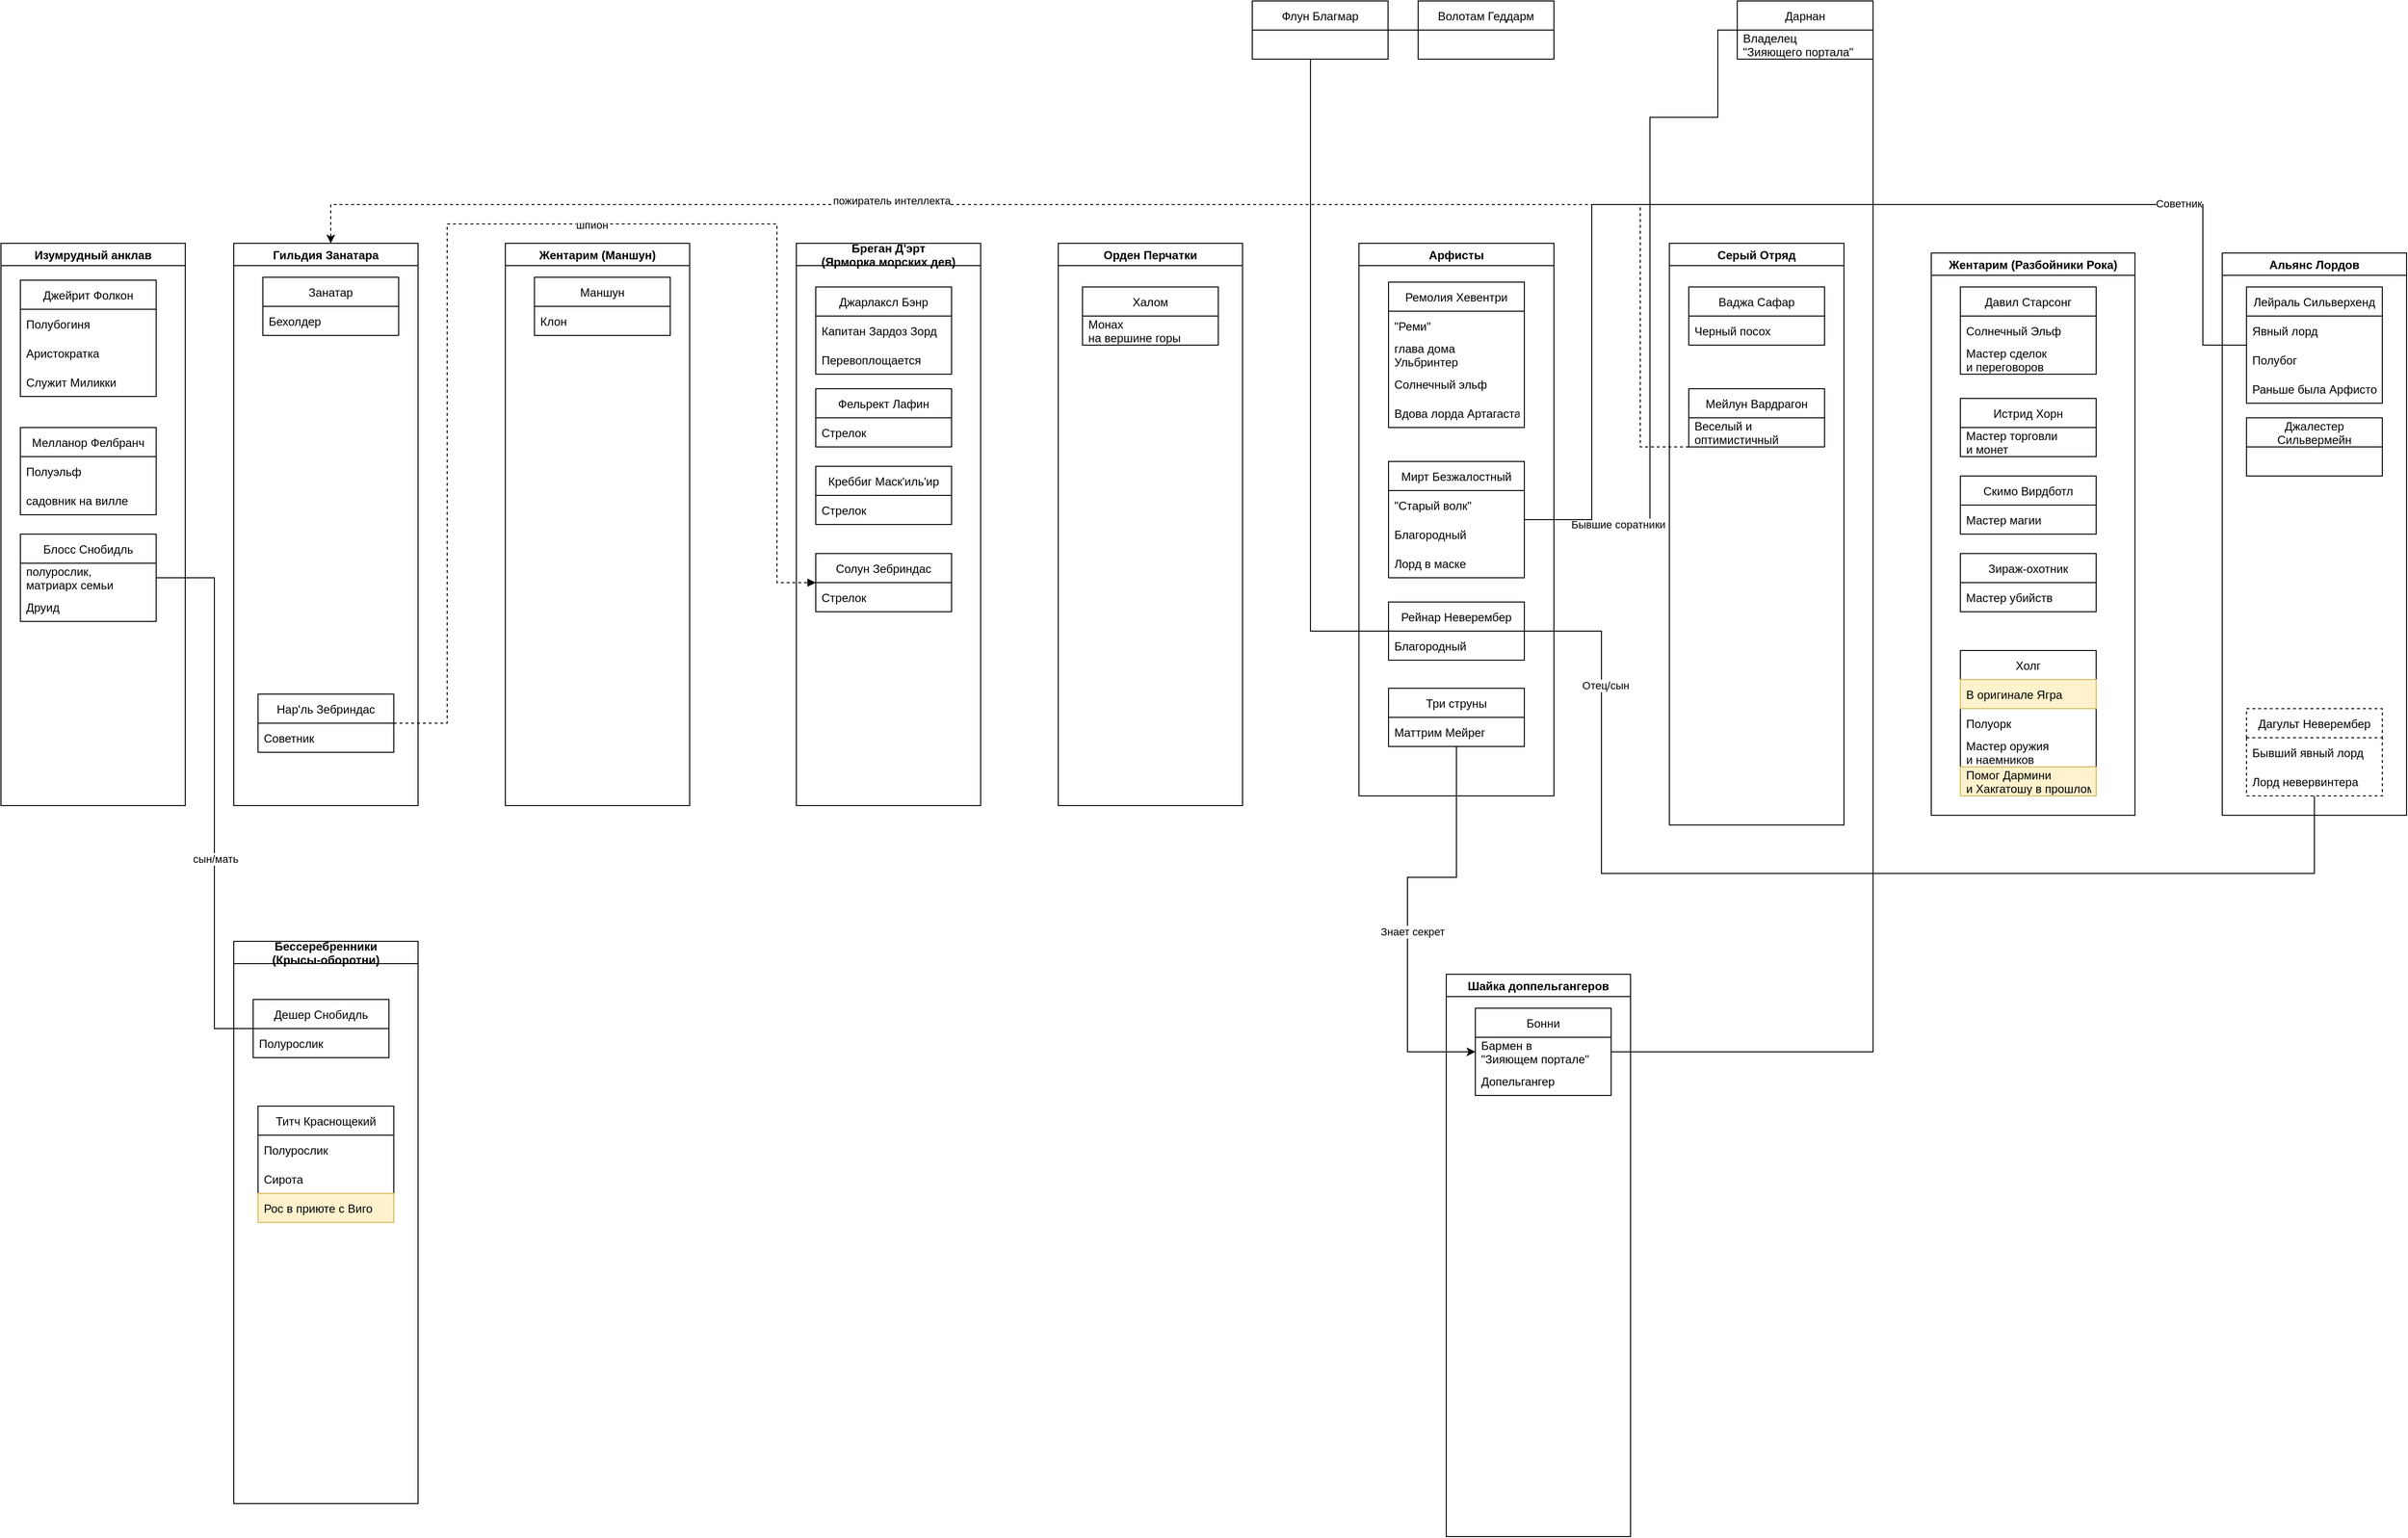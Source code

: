 <mxfile version="20.0.1" type="github">
  <diagram id="gbaLWGpXBdMdFqUW5PpV" name="Page-1">
    <mxGraphModel dx="4305" dy="1049" grid="1" gridSize="10" guides="1" tooltips="1" connect="1" arrows="1" fold="1" page="1" pageScale="1" pageWidth="827" pageHeight="1169" math="0" shadow="0">
      <root>
        <mxCell id="0" />
        <mxCell id="1" parent="0" />
        <mxCell id="l7LqwyLG8jI9HYObJXHe-6" value="" style="edgeStyle=orthogonalEdgeStyle;rounded=0;orthogonalLoop=1;jettySize=auto;html=1;noEdgeStyle=1;endArrow=none;endFill=0;" parent="1" source="l7LqwyLG8jI9HYObJXHe-1" target="l7LqwyLG8jI9HYObJXHe-5" edge="1">
          <mxGeometry relative="1" as="geometry" />
        </mxCell>
        <mxCell id="l7LqwyLG8jI9HYObJXHe-1" value="Волотам Геддарм" style="swimlane;fontStyle=0;childLayout=stackLayout;horizontal=1;startSize=30;horizontalStack=0;resizeParent=1;resizeParentMax=0;resizeLast=0;collapsible=1;marginBottom=0;" parent="1" vertex="1">
          <mxGeometry x="-279" y="460" width="140" height="60" as="geometry" />
        </mxCell>
        <mxCell id="Pfjm8Cp7HDKzShB5UJjy-82" style="edgeStyle=orthogonalEdgeStyle;rounded=0;orthogonalLoop=1;jettySize=auto;html=1;endArrow=none;endFill=0;" edge="1" parent="1" source="l7LqwyLG8jI9HYObJXHe-5" target="l7LqwyLG8jI9HYObJXHe-8">
          <mxGeometry relative="1" as="geometry">
            <Array as="points">
              <mxPoint x="-390" y="1110" />
            </Array>
          </mxGeometry>
        </mxCell>
        <mxCell id="l7LqwyLG8jI9HYObJXHe-5" value="Флун Благмар" style="swimlane;fontStyle=0;childLayout=stackLayout;horizontal=1;startSize=30;horizontalStack=0;resizeParent=1;resizeParentMax=0;resizeLast=0;collapsible=1;marginBottom=0;" parent="1" vertex="1">
          <mxGeometry x="-450" y="460" width="140" height="60" as="geometry" />
        </mxCell>
        <mxCell id="l7LqwyLG8jI9HYObJXHe-16" value="Арфисты" style="swimlane;" parent="1" vertex="1">
          <mxGeometry x="-340" y="710" width="201" height="570" as="geometry">
            <mxRectangle x="730" y="10" width="90" height="23" as="alternateBounds" />
          </mxGeometry>
        </mxCell>
        <mxCell id="l7LqwyLG8jI9HYObJXHe-19" value="Мирт Безжалостный" style="swimlane;fontStyle=0;childLayout=stackLayout;horizontal=1;startSize=30;horizontalStack=0;resizeParent=1;resizeParentMax=0;resizeLast=0;collapsible=1;marginBottom=0;" parent="l7LqwyLG8jI9HYObJXHe-16" vertex="1">
          <mxGeometry x="30.5" y="225" width="140" height="120" as="geometry">
            <mxRectangle x="290" y="200" width="150" height="30" as="alternateBounds" />
          </mxGeometry>
        </mxCell>
        <mxCell id="l7LqwyLG8jI9HYObJXHe-20" value="&quot;Старый волк&quot;" style="text;strokeColor=none;fillColor=none;align=left;verticalAlign=middle;spacingLeft=4;spacingRight=4;overflow=hidden;points=[[0,0.5],[1,0.5]];portConstraint=eastwest;rotatable=0;" parent="l7LqwyLG8jI9HYObJXHe-19" vertex="1">
          <mxGeometry y="30" width="140" height="30" as="geometry" />
        </mxCell>
        <mxCell id="l7LqwyLG8jI9HYObJXHe-25" value="Благородный" style="text;strokeColor=none;fillColor=none;align=left;verticalAlign=middle;spacingLeft=4;spacingRight=4;overflow=hidden;points=[[0,0.5],[1,0.5]];portConstraint=eastwest;rotatable=0;" parent="l7LqwyLG8jI9HYObJXHe-19" vertex="1">
          <mxGeometry y="60" width="140" height="30" as="geometry" />
        </mxCell>
        <mxCell id="l7LqwyLG8jI9HYObJXHe-31" value="Лорд в маске" style="text;strokeColor=none;fillColor=none;align=left;verticalAlign=middle;spacingLeft=4;spacingRight=4;overflow=hidden;points=[[0,0.5],[1,0.5]];portConstraint=eastwest;rotatable=0;" parent="l7LqwyLG8jI9HYObJXHe-19" vertex="1">
          <mxGeometry y="90" width="140" height="30" as="geometry" />
        </mxCell>
        <mxCell id="l7LqwyLG8jI9HYObJXHe-39" value="Ремолия Хевентри" style="swimlane;fontStyle=0;childLayout=stackLayout;horizontal=1;startSize=30;horizontalStack=0;resizeParent=1;resizeParentMax=0;resizeLast=0;collapsible=1;marginBottom=0;" parent="l7LqwyLG8jI9HYObJXHe-16" vertex="1">
          <mxGeometry x="30.5" y="40" width="140" height="150" as="geometry">
            <mxRectangle x="290" y="200" width="150" height="30" as="alternateBounds" />
          </mxGeometry>
        </mxCell>
        <mxCell id="l7LqwyLG8jI9HYObJXHe-41" value="&quot;Реми&quot;" style="text;strokeColor=none;fillColor=none;align=left;verticalAlign=middle;spacingLeft=4;spacingRight=4;overflow=hidden;points=[[0,0.5],[1,0.5]];portConstraint=eastwest;rotatable=0;" parent="l7LqwyLG8jI9HYObJXHe-39" vertex="1">
          <mxGeometry y="30" width="140" height="30" as="geometry" />
        </mxCell>
        <mxCell id="l7LqwyLG8jI9HYObJXHe-42" value="глава дома &#xa;Ульбринтер" style="text;strokeColor=none;fillColor=none;align=left;verticalAlign=middle;spacingLeft=4;spacingRight=4;overflow=hidden;points=[[0,0.5],[1,0.5]];portConstraint=eastwest;rotatable=0;" parent="l7LqwyLG8jI9HYObJXHe-39" vertex="1">
          <mxGeometry y="60" width="140" height="30" as="geometry" />
        </mxCell>
        <mxCell id="l7LqwyLG8jI9HYObJXHe-48" value="Солнечный эльф" style="text;strokeColor=none;fillColor=none;align=left;verticalAlign=middle;spacingLeft=4;spacingRight=4;overflow=hidden;points=[[0,0.5],[1,0.5]];portConstraint=eastwest;rotatable=0;" parent="l7LqwyLG8jI9HYObJXHe-39" vertex="1">
          <mxGeometry y="90" width="140" height="30" as="geometry" />
        </mxCell>
        <mxCell id="Pfjm8Cp7HDKzShB5UJjy-1" value="Вдова лорда Артагаста" style="text;strokeColor=none;fillColor=none;align=left;verticalAlign=middle;spacingLeft=4;spacingRight=4;overflow=hidden;points=[[0,0.5],[1,0.5]];portConstraint=eastwest;rotatable=0;" vertex="1" parent="l7LqwyLG8jI9HYObJXHe-39">
          <mxGeometry y="120" width="140" height="30" as="geometry" />
        </mxCell>
        <mxCell id="l7LqwyLG8jI9HYObJXHe-8" value="Рейнар Неверембер" style="swimlane;fontStyle=0;childLayout=stackLayout;horizontal=1;startSize=30;horizontalStack=0;resizeParent=1;resizeParentMax=0;resizeLast=0;collapsible=1;marginBottom=0;" parent="l7LqwyLG8jI9HYObJXHe-16" vertex="1">
          <mxGeometry x="30.5" y="370" width="140" height="60" as="geometry">
            <mxRectangle x="290" y="200" width="150" height="30" as="alternateBounds" />
          </mxGeometry>
        </mxCell>
        <mxCell id="l7LqwyLG8jI9HYObJXHe-13" value="Благородный" style="text;strokeColor=none;fillColor=none;align=left;verticalAlign=middle;spacingLeft=4;spacingRight=4;overflow=hidden;points=[[0,0.5],[1,0.5]];portConstraint=eastwest;rotatable=0;" parent="l7LqwyLG8jI9HYObJXHe-8" vertex="1">
          <mxGeometry y="30" width="140" height="30" as="geometry" />
        </mxCell>
        <mxCell id="Pfjm8Cp7HDKzShB5UJjy-13" value="Три струны" style="swimlane;fontStyle=0;childLayout=stackLayout;horizontal=1;startSize=30;horizontalStack=0;resizeParent=1;resizeParentMax=0;resizeLast=0;collapsible=1;marginBottom=0;" vertex="1" parent="l7LqwyLG8jI9HYObJXHe-16">
          <mxGeometry x="30.5" y="459" width="140" height="60" as="geometry">
            <mxRectangle x="290" y="200" width="150" height="30" as="alternateBounds" />
          </mxGeometry>
        </mxCell>
        <mxCell id="Pfjm8Cp7HDKzShB5UJjy-14" value="Маттрим Мейрег" style="text;strokeColor=none;fillColor=none;align=left;verticalAlign=middle;spacingLeft=4;spacingRight=4;overflow=hidden;points=[[0,0.5],[1,0.5]];portConstraint=eastwest;rotatable=0;" vertex="1" parent="Pfjm8Cp7HDKzShB5UJjy-13">
          <mxGeometry y="30" width="140" height="30" as="geometry" />
        </mxCell>
        <mxCell id="Pfjm8Cp7HDKzShB5UJjy-77" style="edgeStyle=orthogonalEdgeStyle;rounded=0;orthogonalLoop=1;jettySize=auto;html=1;endArrow=none;endFill=0;" edge="1" parent="1" source="l7LqwyLG8jI9HYObJXHe-35" target="Pfjm8Cp7HDKzShB5UJjy-10">
          <mxGeometry relative="1" as="geometry">
            <Array as="points">
              <mxPoint x="190" y="1544" />
            </Array>
          </mxGeometry>
        </mxCell>
        <mxCell id="Pfjm8Cp7HDKzShB5UJjy-78" style="edgeStyle=orthogonalEdgeStyle;rounded=0;orthogonalLoop=1;jettySize=auto;html=1;endArrow=none;endFill=0;" edge="1" parent="1" source="l7LqwyLG8jI9HYObJXHe-35" target="l7LqwyLG8jI9HYObJXHe-19">
          <mxGeometry relative="1" as="geometry">
            <Array as="points">
              <mxPoint x="30" y="490" />
              <mxPoint x="30" y="580" />
              <mxPoint x="-40" y="580" />
              <mxPoint x="-40" y="995" />
            </Array>
          </mxGeometry>
        </mxCell>
        <mxCell id="Pfjm8Cp7HDKzShB5UJjy-79" value="Бывшие соратники" style="edgeLabel;html=1;align=center;verticalAlign=middle;resizable=0;points=[];" vertex="1" connectable="0" parent="Pfjm8Cp7HDKzShB5UJjy-78">
          <mxGeometry x="0.734" y="5" relative="1" as="geometry">
            <mxPoint as="offset" />
          </mxGeometry>
        </mxCell>
        <mxCell id="l7LqwyLG8jI9HYObJXHe-35" value="Дарнан" style="swimlane;fontStyle=0;childLayout=stackLayout;horizontal=1;startSize=30;horizontalStack=0;resizeParent=1;resizeParentMax=0;resizeLast=0;collapsible=1;marginBottom=0;" parent="1" vertex="1">
          <mxGeometry x="50" y="460" width="140" height="60" as="geometry" />
        </mxCell>
        <mxCell id="l7LqwyLG8jI9HYObJXHe-36" value="Владелец &#xa;&quot;Зияющего портала&quot;" style="text;strokeColor=none;fillColor=none;align=left;verticalAlign=middle;spacingLeft=4;spacingRight=4;overflow=hidden;points=[[0,0.5],[1,0.5]];portConstraint=eastwest;rotatable=0;" parent="l7LqwyLG8jI9HYObJXHe-35" vertex="1">
          <mxGeometry y="30" width="140" height="30" as="geometry" />
        </mxCell>
        <mxCell id="Pfjm8Cp7HDKzShB5UJjy-17" value="Шайка доппельгангеров" style="swimlane;" vertex="1" parent="1">
          <mxGeometry x="-250" y="1464" width="190" height="580" as="geometry">
            <mxRectangle x="730" y="10" width="90" height="23" as="alternateBounds" />
          </mxGeometry>
        </mxCell>
        <mxCell id="Pfjm8Cp7HDKzShB5UJjy-6" value="Бонни" style="swimlane;fontStyle=0;childLayout=stackLayout;horizontal=1;startSize=30;horizontalStack=0;resizeParent=1;resizeParentMax=0;resizeLast=0;collapsible=1;marginBottom=0;" vertex="1" parent="Pfjm8Cp7HDKzShB5UJjy-17">
          <mxGeometry x="30" y="35" width="140" height="90" as="geometry" />
        </mxCell>
        <mxCell id="Pfjm8Cp7HDKzShB5UJjy-10" value="Бармен в &#xa;&quot;Зияющем портале&quot;" style="text;strokeColor=none;fillColor=none;align=left;verticalAlign=middle;spacingLeft=4;spacingRight=4;overflow=hidden;points=[[0,0.5],[1,0.5]];portConstraint=eastwest;rotatable=0;" vertex="1" parent="Pfjm8Cp7HDKzShB5UJjy-6">
          <mxGeometry y="30" width="140" height="30" as="geometry" />
        </mxCell>
        <mxCell id="Pfjm8Cp7HDKzShB5UJjy-7" value="Допельгангер" style="text;strokeColor=none;fillColor=none;align=left;verticalAlign=middle;spacingLeft=4;spacingRight=4;overflow=hidden;points=[[0,0.5],[1,0.5]];portConstraint=eastwest;rotatable=0;" vertex="1" parent="Pfjm8Cp7HDKzShB5UJjy-6">
          <mxGeometry y="60" width="140" height="30" as="geometry" />
        </mxCell>
        <mxCell id="Pfjm8Cp7HDKzShB5UJjy-33" value="Гильдия Занатара" style="swimlane;" vertex="1" parent="1">
          <mxGeometry x="-1500" y="710" width="190" height="580" as="geometry">
            <mxRectangle x="730" y="10" width="90" height="23" as="alternateBounds" />
          </mxGeometry>
        </mxCell>
        <mxCell id="Pfjm8Cp7HDKzShB5UJjy-34" value="Занатар" style="swimlane;fontStyle=0;childLayout=stackLayout;horizontal=1;startSize=30;horizontalStack=0;resizeParent=1;resizeParentMax=0;resizeLast=0;collapsible=1;marginBottom=0;" vertex="1" parent="Pfjm8Cp7HDKzShB5UJjy-33">
          <mxGeometry x="30" y="35" width="140" height="60" as="geometry" />
        </mxCell>
        <mxCell id="Pfjm8Cp7HDKzShB5UJjy-35" value="Бехолдер" style="text;strokeColor=none;fillColor=none;align=left;verticalAlign=middle;spacingLeft=4;spacingRight=4;overflow=hidden;points=[[0,0.5],[1,0.5]];portConstraint=eastwest;rotatable=0;" vertex="1" parent="Pfjm8Cp7HDKzShB5UJjy-34">
          <mxGeometry y="30" width="140" height="30" as="geometry" />
        </mxCell>
        <mxCell id="Pfjm8Cp7HDKzShB5UJjy-100" value="Нар&#39;ль Зебриндас" style="swimlane;fontStyle=0;childLayout=stackLayout;horizontal=1;startSize=30;horizontalStack=0;resizeParent=1;resizeParentMax=0;resizeLast=0;collapsible=1;marginBottom=0;" vertex="1" parent="Pfjm8Cp7HDKzShB5UJjy-33">
          <mxGeometry x="25" y="465" width="140" height="60" as="geometry" />
        </mxCell>
        <mxCell id="Pfjm8Cp7HDKzShB5UJjy-101" value="Советник" style="text;strokeColor=none;fillColor=none;align=left;verticalAlign=middle;spacingLeft=4;spacingRight=4;overflow=hidden;points=[[0,0.5],[1,0.5]];portConstraint=eastwest;rotatable=0;" vertex="1" parent="Pfjm8Cp7HDKzShB5UJjy-100">
          <mxGeometry y="30" width="140" height="30" as="geometry" />
        </mxCell>
        <mxCell id="Pfjm8Cp7HDKzShB5UJjy-37" value="Жентарим (Маншун)" style="swimlane;" vertex="1" parent="1">
          <mxGeometry x="-1220" y="710" width="190" height="580" as="geometry">
            <mxRectangle x="730" y="10" width="90" height="23" as="alternateBounds" />
          </mxGeometry>
        </mxCell>
        <mxCell id="Pfjm8Cp7HDKzShB5UJjy-38" value="Маншун" style="swimlane;fontStyle=0;childLayout=stackLayout;horizontal=1;startSize=30;horizontalStack=0;resizeParent=1;resizeParentMax=0;resizeLast=0;collapsible=1;marginBottom=0;" vertex="1" parent="Pfjm8Cp7HDKzShB5UJjy-37">
          <mxGeometry x="30" y="35" width="140" height="60" as="geometry" />
        </mxCell>
        <mxCell id="Pfjm8Cp7HDKzShB5UJjy-39" value="Клон" style="text;strokeColor=none;fillColor=none;align=left;verticalAlign=middle;spacingLeft=4;spacingRight=4;overflow=hidden;points=[[0,0.5],[1,0.5]];portConstraint=eastwest;rotatable=0;" vertex="1" parent="Pfjm8Cp7HDKzShB5UJjy-38">
          <mxGeometry y="30" width="140" height="30" as="geometry" />
        </mxCell>
        <mxCell id="Pfjm8Cp7HDKzShB5UJjy-40" value="Жентарим (Разбойники Рока)" style="swimlane;" vertex="1" parent="1">
          <mxGeometry x="250" y="720" width="210" height="580" as="geometry">
            <mxRectangle x="730" y="10" width="90" height="23" as="alternateBounds" />
          </mxGeometry>
        </mxCell>
        <mxCell id="Pfjm8Cp7HDKzShB5UJjy-41" value="Давил Старсонг" style="swimlane;fontStyle=0;childLayout=stackLayout;horizontal=1;startSize=30;horizontalStack=0;resizeParent=1;resizeParentMax=0;resizeLast=0;collapsible=1;marginBottom=0;" vertex="1" parent="Pfjm8Cp7HDKzShB5UJjy-40">
          <mxGeometry x="30" y="35" width="140" height="90" as="geometry" />
        </mxCell>
        <mxCell id="Pfjm8Cp7HDKzShB5UJjy-42" value="Солнечный Эльф" style="text;strokeColor=none;fillColor=none;align=left;verticalAlign=middle;spacingLeft=4;spacingRight=4;overflow=hidden;points=[[0,0.5],[1,0.5]];portConstraint=eastwest;rotatable=0;" vertex="1" parent="Pfjm8Cp7HDKzShB5UJjy-41">
          <mxGeometry y="30" width="140" height="30" as="geometry" />
        </mxCell>
        <mxCell id="Pfjm8Cp7HDKzShB5UJjy-59" value="Мастер сделок &#xa;и переговоров" style="text;strokeColor=none;fillColor=none;align=left;verticalAlign=middle;spacingLeft=4;spacingRight=4;overflow=hidden;points=[[0,0.5],[1,0.5]];portConstraint=eastwest;rotatable=0;" vertex="1" parent="Pfjm8Cp7HDKzShB5UJjy-41">
          <mxGeometry y="60" width="140" height="30" as="geometry" />
        </mxCell>
        <mxCell id="Pfjm8Cp7HDKzShB5UJjy-43" value="Холг" style="swimlane;fontStyle=0;childLayout=stackLayout;horizontal=1;startSize=30;horizontalStack=0;resizeParent=1;resizeParentMax=0;resizeLast=0;collapsible=1;marginBottom=0;strokeColor=#000000;" vertex="1" parent="Pfjm8Cp7HDKzShB5UJjy-40">
          <mxGeometry x="30" y="410" width="140" height="150" as="geometry" />
        </mxCell>
        <mxCell id="Pfjm8Cp7HDKzShB5UJjy-44" value="В оригинале Ягра" style="text;strokeColor=#d6b656;fillColor=#fff2cc;align=left;verticalAlign=middle;spacingLeft=4;spacingRight=4;overflow=hidden;points=[[0,0.5],[1,0.5]];portConstraint=eastwest;rotatable=0;" vertex="1" parent="Pfjm8Cp7HDKzShB5UJjy-43">
          <mxGeometry y="30" width="140" height="30" as="geometry" />
        </mxCell>
        <mxCell id="Pfjm8Cp7HDKzShB5UJjy-45" value="Полуорк" style="text;strokeColor=none;fillColor=none;align=left;verticalAlign=middle;spacingLeft=4;spacingRight=4;overflow=hidden;points=[[0,0.5],[1,0.5]];portConstraint=eastwest;rotatable=0;" vertex="1" parent="Pfjm8Cp7HDKzShB5UJjy-43">
          <mxGeometry y="60" width="140" height="30" as="geometry" />
        </mxCell>
        <mxCell id="Pfjm8Cp7HDKzShB5UJjy-134" value="Мастер оружия &#xa;и наемников" style="text;strokeColor=none;fillColor=none;align=left;verticalAlign=middle;spacingLeft=4;spacingRight=4;overflow=hidden;points=[[0,0.5],[1,0.5]];portConstraint=eastwest;rotatable=0;" vertex="1" parent="Pfjm8Cp7HDKzShB5UJjy-43">
          <mxGeometry y="90" width="140" height="30" as="geometry" />
        </mxCell>
        <mxCell id="Pfjm8Cp7HDKzShB5UJjy-67" value="Помог Дармини &#xa;и Хакгатошу в прошлом" style="text;strokeColor=#d6b656;fillColor=#fff2cc;align=left;verticalAlign=middle;spacingLeft=4;spacingRight=4;overflow=hidden;points=[[0,0.5],[1,0.5]];portConstraint=eastwest;rotatable=0;" vertex="1" parent="Pfjm8Cp7HDKzShB5UJjy-43">
          <mxGeometry y="120" width="140" height="30" as="geometry" />
        </mxCell>
        <mxCell id="Pfjm8Cp7HDKzShB5UJjy-60" value="Истрид Хорн" style="swimlane;fontStyle=0;childLayout=stackLayout;horizontal=1;startSize=30;horizontalStack=0;resizeParent=1;resizeParentMax=0;resizeLast=0;collapsible=1;marginBottom=0;" vertex="1" parent="Pfjm8Cp7HDKzShB5UJjy-40">
          <mxGeometry x="30" y="150" width="140" height="60" as="geometry" />
        </mxCell>
        <mxCell id="Pfjm8Cp7HDKzShB5UJjy-62" value="Мастер торговли &#xa;и монет" style="text;strokeColor=none;fillColor=none;align=left;verticalAlign=middle;spacingLeft=4;spacingRight=4;overflow=hidden;points=[[0,0.5],[1,0.5]];portConstraint=eastwest;rotatable=0;" vertex="1" parent="Pfjm8Cp7HDKzShB5UJjy-60">
          <mxGeometry y="30" width="140" height="30" as="geometry" />
        </mxCell>
        <mxCell id="Pfjm8Cp7HDKzShB5UJjy-63" value="Скимо Вирдботл" style="swimlane;fontStyle=0;childLayout=stackLayout;horizontal=1;startSize=30;horizontalStack=0;resizeParent=1;resizeParentMax=0;resizeLast=0;collapsible=1;marginBottom=0;" vertex="1" parent="Pfjm8Cp7HDKzShB5UJjy-40">
          <mxGeometry x="30" y="230" width="140" height="60" as="geometry" />
        </mxCell>
        <mxCell id="Pfjm8Cp7HDKzShB5UJjy-64" value="Мастер магии" style="text;strokeColor=none;fillColor=none;align=left;verticalAlign=middle;spacingLeft=4;spacingRight=4;overflow=hidden;points=[[0,0.5],[1,0.5]];portConstraint=eastwest;rotatable=0;" vertex="1" parent="Pfjm8Cp7HDKzShB5UJjy-63">
          <mxGeometry y="30" width="140" height="30" as="geometry" />
        </mxCell>
        <mxCell id="Pfjm8Cp7HDKzShB5UJjy-65" value="Зираж-охотник" style="swimlane;fontStyle=0;childLayout=stackLayout;horizontal=1;startSize=30;horizontalStack=0;resizeParent=1;resizeParentMax=0;resizeLast=0;collapsible=1;marginBottom=0;" vertex="1" parent="Pfjm8Cp7HDKzShB5UJjy-40">
          <mxGeometry x="30" y="310" width="140" height="60" as="geometry" />
        </mxCell>
        <mxCell id="Pfjm8Cp7HDKzShB5UJjy-66" value="Мастер убийств" style="text;strokeColor=none;fillColor=none;align=left;verticalAlign=middle;spacingLeft=4;spacingRight=4;overflow=hidden;points=[[0,0.5],[1,0.5]];portConstraint=eastwest;rotatable=0;" vertex="1" parent="Pfjm8Cp7HDKzShB5UJjy-65">
          <mxGeometry y="30" width="140" height="30" as="geometry" />
        </mxCell>
        <mxCell id="Pfjm8Cp7HDKzShB5UJjy-46" value="Серый Отряд" style="swimlane;" vertex="1" parent="1">
          <mxGeometry x="-20" y="710" width="180" height="600" as="geometry">
            <mxRectangle x="730" y="10" width="90" height="23" as="alternateBounds" />
          </mxGeometry>
        </mxCell>
        <mxCell id="Pfjm8Cp7HDKzShB5UJjy-47" value="Мейлун Вардрагон" style="swimlane;fontStyle=0;childLayout=stackLayout;horizontal=1;startSize=30;horizontalStack=0;resizeParent=1;resizeParentMax=0;resizeLast=0;collapsible=1;marginBottom=0;" vertex="1" parent="Pfjm8Cp7HDKzShB5UJjy-46">
          <mxGeometry x="20" y="150" width="140" height="60" as="geometry" />
        </mxCell>
        <mxCell id="Pfjm8Cp7HDKzShB5UJjy-48" value="Веселый и &#xa;оптимистичный" style="text;strokeColor=none;fillColor=none;align=left;verticalAlign=middle;spacingLeft=4;spacingRight=4;overflow=hidden;points=[[0,0.5],[1,0.5]];portConstraint=eastwest;rotatable=0;" vertex="1" parent="Pfjm8Cp7HDKzShB5UJjy-47">
          <mxGeometry y="30" width="140" height="30" as="geometry" />
        </mxCell>
        <mxCell id="Pfjm8Cp7HDKzShB5UJjy-135" value="Ваджа Сафар" style="swimlane;fontStyle=0;childLayout=stackLayout;horizontal=1;startSize=30;horizontalStack=0;resizeParent=1;resizeParentMax=0;resizeLast=0;collapsible=1;marginBottom=0;" vertex="1" parent="Pfjm8Cp7HDKzShB5UJjy-46">
          <mxGeometry x="20" y="45" width="140" height="60" as="geometry" />
        </mxCell>
        <mxCell id="Pfjm8Cp7HDKzShB5UJjy-136" value="Черный посох" style="text;strokeColor=none;fillColor=none;align=left;verticalAlign=middle;spacingLeft=4;spacingRight=4;overflow=hidden;points=[[0,0.5],[1,0.5]];portConstraint=eastwest;rotatable=0;" vertex="1" parent="Pfjm8Cp7HDKzShB5UJjy-135">
          <mxGeometry y="30" width="140" height="30" as="geometry" />
        </mxCell>
        <mxCell id="Pfjm8Cp7HDKzShB5UJjy-51" value="Альянс Лордов" style="swimlane;" vertex="1" parent="1">
          <mxGeometry x="550" y="720" width="190" height="580" as="geometry">
            <mxRectangle x="730" y="10" width="90" height="23" as="alternateBounds" />
          </mxGeometry>
        </mxCell>
        <mxCell id="Pfjm8Cp7HDKzShB5UJjy-52" value="Джалестер &#xa;Сильвермейн" style="swimlane;fontStyle=0;childLayout=stackLayout;horizontal=1;startSize=30;horizontalStack=0;resizeParent=1;resizeParentMax=0;resizeLast=0;collapsible=1;marginBottom=0;" vertex="1" parent="Pfjm8Cp7HDKzShB5UJjy-51">
          <mxGeometry x="25" y="170" width="140" height="60" as="geometry" />
        </mxCell>
        <mxCell id="l7LqwyLG8jI9HYObJXHe-24" value="Лейраль Сильверхенд" style="swimlane;fontStyle=0;childLayout=stackLayout;horizontal=1;startSize=30;horizontalStack=0;resizeParent=1;resizeParentMax=0;resizeLast=0;collapsible=1;marginBottom=0;" parent="Pfjm8Cp7HDKzShB5UJjy-51" vertex="1">
          <mxGeometry x="25" y="35" width="140" height="120" as="geometry" />
        </mxCell>
        <mxCell id="l7LqwyLG8jI9HYObJXHe-34" value="Явный лорд" style="text;strokeColor=none;fillColor=none;align=left;verticalAlign=middle;spacingLeft=4;spacingRight=4;overflow=hidden;points=[[0,0.5],[1,0.5]];portConstraint=eastwest;rotatable=0;" parent="l7LqwyLG8jI9HYObJXHe-24" vertex="1">
          <mxGeometry y="30" width="140" height="30" as="geometry" />
        </mxCell>
        <mxCell id="Pfjm8Cp7HDKzShB5UJjy-32" value="Полубог" style="text;strokeColor=none;fillColor=none;align=left;verticalAlign=middle;spacingLeft=4;spacingRight=4;overflow=hidden;points=[[0,0.5],[1,0.5]];portConstraint=eastwest;rotatable=0;" vertex="1" parent="l7LqwyLG8jI9HYObJXHe-24">
          <mxGeometry y="60" width="140" height="30" as="geometry" />
        </mxCell>
        <mxCell id="l7LqwyLG8jI9HYObJXHe-49" value="Раньше была Арфистом" style="text;strokeColor=none;fillColor=none;align=left;verticalAlign=middle;spacingLeft=4;spacingRight=4;overflow=hidden;points=[[0,0.5],[1,0.5]];portConstraint=eastwest;rotatable=0;" parent="l7LqwyLG8jI9HYObJXHe-24" vertex="1">
          <mxGeometry y="90" width="140" height="30" as="geometry" />
        </mxCell>
        <mxCell id="Pfjm8Cp7HDKzShB5UJjy-2" value="Дагульт Неверембер" style="swimlane;fontStyle=0;childLayout=stackLayout;horizontal=1;startSize=30;horizontalStack=0;resizeParent=1;resizeParentMax=0;resizeLast=0;collapsible=1;marginBottom=0;dashed=1;" vertex="1" parent="Pfjm8Cp7HDKzShB5UJjy-51">
          <mxGeometry x="25" y="470" width="140" height="90" as="geometry">
            <mxRectangle x="290" y="200" width="150" height="30" as="alternateBounds" />
          </mxGeometry>
        </mxCell>
        <mxCell id="Pfjm8Cp7HDKzShB5UJjy-3" value="Бывший явный лорд" style="text;strokeColor=none;fillColor=none;align=left;verticalAlign=middle;spacingLeft=4;spacingRight=4;overflow=hidden;points=[[0,0.5],[1,0.5]];portConstraint=eastwest;rotatable=0;" vertex="1" parent="Pfjm8Cp7HDKzShB5UJjy-2">
          <mxGeometry y="30" width="140" height="30" as="geometry" />
        </mxCell>
        <mxCell id="Pfjm8Cp7HDKzShB5UJjy-5" value="Лорд невервинтера" style="text;strokeColor=none;fillColor=none;align=left;verticalAlign=middle;spacingLeft=4;spacingRight=4;overflow=hidden;points=[[0,0.5],[1,0.5]];portConstraint=eastwest;rotatable=0;" vertex="1" parent="Pfjm8Cp7HDKzShB5UJjy-2">
          <mxGeometry y="60" width="140" height="30" as="geometry" />
        </mxCell>
        <mxCell id="Pfjm8Cp7HDKzShB5UJjy-55" value="Бреган Д&#39;эрт&#xa;(Ярморка морских дев)" style="swimlane;" vertex="1" parent="1">
          <mxGeometry x="-920" y="710" width="190" height="580" as="geometry">
            <mxRectangle x="730" y="10" width="90" height="23" as="alternateBounds" />
          </mxGeometry>
        </mxCell>
        <mxCell id="Pfjm8Cp7HDKzShB5UJjy-88" value="Джарлаксл Бэнр" style="swimlane;fontStyle=0;childLayout=stackLayout;horizontal=1;startSize=30;horizontalStack=0;resizeParent=1;resizeParentMax=0;resizeLast=0;collapsible=1;marginBottom=0;" vertex="1" parent="Pfjm8Cp7HDKzShB5UJjy-55">
          <mxGeometry x="20" y="45" width="140" height="90" as="geometry" />
        </mxCell>
        <mxCell id="Pfjm8Cp7HDKzShB5UJjy-92" value="Капитан Зардоз Зорд" style="text;strokeColor=none;fillColor=none;align=left;verticalAlign=middle;spacingLeft=4;spacingRight=4;overflow=hidden;points=[[0,0.5],[1,0.5]];portConstraint=eastwest;rotatable=0;" vertex="1" parent="Pfjm8Cp7HDKzShB5UJjy-88">
          <mxGeometry y="30" width="140" height="30" as="geometry" />
        </mxCell>
        <mxCell id="Pfjm8Cp7HDKzShB5UJjy-89" value="Перевоплощается" style="text;strokeColor=none;fillColor=none;align=left;verticalAlign=middle;spacingLeft=4;spacingRight=4;overflow=hidden;points=[[0,0.5],[1,0.5]];portConstraint=eastwest;rotatable=0;" vertex="1" parent="Pfjm8Cp7HDKzShB5UJjy-88">
          <mxGeometry y="60" width="140" height="30" as="geometry" />
        </mxCell>
        <mxCell id="Pfjm8Cp7HDKzShB5UJjy-93" value="Фельрект Лафин" style="swimlane;fontStyle=0;childLayout=stackLayout;horizontal=1;startSize=30;horizontalStack=0;resizeParent=1;resizeParentMax=0;resizeLast=0;collapsible=1;marginBottom=0;" vertex="1" parent="Pfjm8Cp7HDKzShB5UJjy-55">
          <mxGeometry x="20" y="150" width="140" height="60" as="geometry" />
        </mxCell>
        <mxCell id="Pfjm8Cp7HDKzShB5UJjy-95" value="Стрелок" style="text;strokeColor=none;fillColor=none;align=left;verticalAlign=middle;spacingLeft=4;spacingRight=4;overflow=hidden;points=[[0,0.5],[1,0.5]];portConstraint=eastwest;rotatable=0;" vertex="1" parent="Pfjm8Cp7HDKzShB5UJjy-93">
          <mxGeometry y="30" width="140" height="30" as="geometry" />
        </mxCell>
        <mxCell id="Pfjm8Cp7HDKzShB5UJjy-96" value="Креббиг Маск&#39;иль&#39;ир" style="swimlane;fontStyle=0;childLayout=stackLayout;horizontal=1;startSize=30;horizontalStack=0;resizeParent=1;resizeParentMax=0;resizeLast=0;collapsible=1;marginBottom=0;" vertex="1" parent="Pfjm8Cp7HDKzShB5UJjy-55">
          <mxGeometry x="20" y="230" width="140" height="60" as="geometry" />
        </mxCell>
        <mxCell id="Pfjm8Cp7HDKzShB5UJjy-97" value="Стрелок" style="text;strokeColor=none;fillColor=none;align=left;verticalAlign=middle;spacingLeft=4;spacingRight=4;overflow=hidden;points=[[0,0.5],[1,0.5]];portConstraint=eastwest;rotatable=0;" vertex="1" parent="Pfjm8Cp7HDKzShB5UJjy-96">
          <mxGeometry y="30" width="140" height="30" as="geometry" />
        </mxCell>
        <mxCell id="Pfjm8Cp7HDKzShB5UJjy-98" value="Солун Зебриндас" style="swimlane;fontStyle=0;childLayout=stackLayout;horizontal=1;startSize=30;horizontalStack=0;resizeParent=1;resizeParentMax=0;resizeLast=0;collapsible=1;marginBottom=0;" vertex="1" parent="Pfjm8Cp7HDKzShB5UJjy-55">
          <mxGeometry x="20" y="320" width="140" height="60" as="geometry" />
        </mxCell>
        <mxCell id="Pfjm8Cp7HDKzShB5UJjy-99" value="Стрелок" style="text;strokeColor=none;fillColor=none;align=left;verticalAlign=middle;spacingLeft=4;spacingRight=4;overflow=hidden;points=[[0,0.5],[1,0.5]];portConstraint=eastwest;rotatable=0;" vertex="1" parent="Pfjm8Cp7HDKzShB5UJjy-98">
          <mxGeometry y="30" width="140" height="30" as="geometry" />
        </mxCell>
        <mxCell id="Pfjm8Cp7HDKzShB5UJjy-68" value="Орден Перчатки" style="swimlane;" vertex="1" parent="1">
          <mxGeometry x="-650" y="710" width="190" height="580" as="geometry">
            <mxRectangle x="730" y="10" width="90" height="23" as="alternateBounds" />
          </mxGeometry>
        </mxCell>
        <mxCell id="Pfjm8Cp7HDKzShB5UJjy-69" value="Халом" style="swimlane;fontStyle=0;childLayout=stackLayout;horizontal=1;startSize=30;horizontalStack=0;resizeParent=1;resizeParentMax=0;resizeLast=0;collapsible=1;marginBottom=0;" vertex="1" parent="Pfjm8Cp7HDKzShB5UJjy-68">
          <mxGeometry x="25" y="45" width="140" height="60" as="geometry" />
        </mxCell>
        <mxCell id="Pfjm8Cp7HDKzShB5UJjy-70" value="Монах &#xa;на вершине горы" style="text;strokeColor=none;fillColor=none;align=left;verticalAlign=middle;spacingLeft=4;spacingRight=4;overflow=hidden;points=[[0,0.5],[1,0.5]];portConstraint=eastwest;rotatable=0;" vertex="1" parent="Pfjm8Cp7HDKzShB5UJjy-69">
          <mxGeometry y="30" width="140" height="30" as="geometry" />
        </mxCell>
        <mxCell id="Pfjm8Cp7HDKzShB5UJjy-73" style="edgeStyle=orthogonalEdgeStyle;rounded=0;orthogonalLoop=1;jettySize=auto;html=1;dashed=1;" edge="1" parent="1" source="Pfjm8Cp7HDKzShB5UJjy-47" target="Pfjm8Cp7HDKzShB5UJjy-33">
          <mxGeometry relative="1" as="geometry">
            <mxPoint x="-1309" y="730" as="targetPoint" />
            <Array as="points">
              <mxPoint x="-50" y="920" />
              <mxPoint x="-50" y="670" />
              <mxPoint x="-1400" y="670" />
            </Array>
          </mxGeometry>
        </mxCell>
        <mxCell id="Pfjm8Cp7HDKzShB5UJjy-74" value="пожиратель интеллекта" style="edgeLabel;html=1;align=center;verticalAlign=middle;resizable=0;points=[];" vertex="1" connectable="0" parent="Pfjm8Cp7HDKzShB5UJjy-73">
          <mxGeometry x="0.269" y="-4" relative="1" as="geometry">
            <mxPoint as="offset" />
          </mxGeometry>
        </mxCell>
        <mxCell id="Pfjm8Cp7HDKzShB5UJjy-75" style="edgeStyle=orthogonalEdgeStyle;rounded=0;orthogonalLoop=1;jettySize=auto;html=1;" edge="1" parent="1" source="Pfjm8Cp7HDKzShB5UJjy-13" target="Pfjm8Cp7HDKzShB5UJjy-6">
          <mxGeometry relative="1" as="geometry">
            <Array as="points">
              <mxPoint x="-240" y="1364" />
              <mxPoint x="-290" y="1364" />
              <mxPoint x="-290" y="1544" />
            </Array>
          </mxGeometry>
        </mxCell>
        <mxCell id="Pfjm8Cp7HDKzShB5UJjy-76" value="Знает секрет" style="edgeLabel;html=1;align=center;verticalAlign=middle;resizable=0;points=[];" vertex="1" connectable="0" parent="Pfjm8Cp7HDKzShB5UJjy-75">
          <mxGeometry x="0.106" y="5" relative="1" as="geometry">
            <mxPoint as="offset" />
          </mxGeometry>
        </mxCell>
        <mxCell id="Pfjm8Cp7HDKzShB5UJjy-80" style="edgeStyle=orthogonalEdgeStyle;rounded=0;orthogonalLoop=1;jettySize=auto;html=1;endArrow=none;endFill=0;" edge="1" parent="1" source="l7LqwyLG8jI9HYObJXHe-19" target="l7LqwyLG8jI9HYObJXHe-24">
          <mxGeometry relative="1" as="geometry">
            <Array as="points">
              <mxPoint x="-100" y="995" />
              <mxPoint x="-100" y="670" />
              <mxPoint x="530" y="670" />
              <mxPoint x="530" y="815" />
            </Array>
          </mxGeometry>
        </mxCell>
        <mxCell id="Pfjm8Cp7HDKzShB5UJjy-81" value="Советник" style="edgeLabel;html=1;align=center;verticalAlign=middle;resizable=0;points=[];" vertex="1" connectable="0" parent="Pfjm8Cp7HDKzShB5UJjy-80">
          <mxGeometry x="0.645" y="1" relative="1" as="geometry">
            <mxPoint as="offset" />
          </mxGeometry>
        </mxCell>
        <mxCell id="Pfjm8Cp7HDKzShB5UJjy-83" style="edgeStyle=orthogonalEdgeStyle;rounded=0;orthogonalLoop=1;jettySize=auto;html=1;endArrow=none;endFill=0;" edge="1" parent="1" source="l7LqwyLG8jI9HYObJXHe-8" target="Pfjm8Cp7HDKzShB5UJjy-2">
          <mxGeometry relative="1" as="geometry">
            <Array as="points">
              <mxPoint x="-90" y="1110" />
              <mxPoint x="-90" y="1360" />
              <mxPoint x="645" y="1360" />
            </Array>
          </mxGeometry>
        </mxCell>
        <mxCell id="Pfjm8Cp7HDKzShB5UJjy-84" value="Отец/сын" style="edgeLabel;html=1;align=center;verticalAlign=middle;resizable=0;points=[];" vertex="1" connectable="0" parent="Pfjm8Cp7HDKzShB5UJjy-83">
          <mxGeometry x="-0.763" y="4" relative="1" as="geometry">
            <mxPoint as="offset" />
          </mxGeometry>
        </mxCell>
        <mxCell id="Pfjm8Cp7HDKzShB5UJjy-85" value="Изумрудный анклав" style="swimlane;" vertex="1" parent="1">
          <mxGeometry x="-1740" y="710" width="190" height="580" as="geometry">
            <mxRectangle x="730" y="10" width="90" height="23" as="alternateBounds" />
          </mxGeometry>
        </mxCell>
        <mxCell id="Pfjm8Cp7HDKzShB5UJjy-104" value="Джейрит Фолкон" style="swimlane;fontStyle=0;childLayout=stackLayout;horizontal=1;startSize=30;horizontalStack=0;resizeParent=1;resizeParentMax=0;resizeLast=0;collapsible=1;marginBottom=0;" vertex="1" parent="Pfjm8Cp7HDKzShB5UJjy-85">
          <mxGeometry x="20" y="38" width="140" height="120" as="geometry" />
        </mxCell>
        <mxCell id="Pfjm8Cp7HDKzShB5UJjy-105" value="Полубогиня" style="text;strokeColor=none;fillColor=none;align=left;verticalAlign=middle;spacingLeft=4;spacingRight=4;overflow=hidden;points=[[0,0.5],[1,0.5]];portConstraint=eastwest;rotatable=0;" vertex="1" parent="Pfjm8Cp7HDKzShB5UJjy-104">
          <mxGeometry y="30" width="140" height="30" as="geometry" />
        </mxCell>
        <mxCell id="Pfjm8Cp7HDKzShB5UJjy-110" value="Аристократка" style="text;strokeColor=none;fillColor=none;align=left;verticalAlign=middle;spacingLeft=4;spacingRight=4;overflow=hidden;points=[[0,0.5],[1,0.5]];portConstraint=eastwest;rotatable=0;" vertex="1" parent="Pfjm8Cp7HDKzShB5UJjy-104">
          <mxGeometry y="60" width="140" height="30" as="geometry" />
        </mxCell>
        <mxCell id="Pfjm8Cp7HDKzShB5UJjy-109" value="Служит Миликки" style="text;strokeColor=none;fillColor=none;align=left;verticalAlign=middle;spacingLeft=4;spacingRight=4;overflow=hidden;points=[[0,0.5],[1,0.5]];portConstraint=eastwest;rotatable=0;" vertex="1" parent="Pfjm8Cp7HDKzShB5UJjy-104">
          <mxGeometry y="90" width="140" height="30" as="geometry" />
        </mxCell>
        <mxCell id="Pfjm8Cp7HDKzShB5UJjy-106" value="Мелланор Фелбранч" style="swimlane;fontStyle=0;childLayout=stackLayout;horizontal=1;startSize=30;horizontalStack=0;resizeParent=1;resizeParentMax=0;resizeLast=0;collapsible=1;marginBottom=0;" vertex="1" parent="Pfjm8Cp7HDKzShB5UJjy-85">
          <mxGeometry x="20" y="190" width="140" height="90" as="geometry" />
        </mxCell>
        <mxCell id="Pfjm8Cp7HDKzShB5UJjy-108" value="Полуэльф" style="text;strokeColor=none;fillColor=none;align=left;verticalAlign=middle;spacingLeft=4;spacingRight=4;overflow=hidden;points=[[0,0.5],[1,0.5]];portConstraint=eastwest;rotatable=0;" vertex="1" parent="Pfjm8Cp7HDKzShB5UJjy-106">
          <mxGeometry y="30" width="140" height="30" as="geometry" />
        </mxCell>
        <mxCell id="Pfjm8Cp7HDKzShB5UJjy-107" value="садовник на вилле" style="text;strokeColor=none;fillColor=none;align=left;verticalAlign=middle;spacingLeft=4;spacingRight=4;overflow=hidden;points=[[0,0.5],[1,0.5]];portConstraint=eastwest;rotatable=0;" vertex="1" parent="Pfjm8Cp7HDKzShB5UJjy-106">
          <mxGeometry y="60" width="140" height="30" as="geometry" />
        </mxCell>
        <mxCell id="Pfjm8Cp7HDKzShB5UJjy-111" value="Блосс Снобидль" style="swimlane;fontStyle=0;childLayout=stackLayout;horizontal=1;startSize=30;horizontalStack=0;resizeParent=1;resizeParentMax=0;resizeLast=0;collapsible=1;marginBottom=0;" vertex="1" parent="Pfjm8Cp7HDKzShB5UJjy-85">
          <mxGeometry x="20" y="300" width="140" height="90" as="geometry" />
        </mxCell>
        <mxCell id="Pfjm8Cp7HDKzShB5UJjy-112" value="полурослик, &#xa;матриарх семьи" style="text;strokeColor=none;fillColor=none;align=left;verticalAlign=middle;spacingLeft=4;spacingRight=4;overflow=hidden;points=[[0,0.5],[1,0.5]];portConstraint=eastwest;rotatable=0;" vertex="1" parent="Pfjm8Cp7HDKzShB5UJjy-111">
          <mxGeometry y="30" width="140" height="30" as="geometry" />
        </mxCell>
        <mxCell id="Pfjm8Cp7HDKzShB5UJjy-113" value="Друид" style="text;strokeColor=none;fillColor=none;align=left;verticalAlign=middle;spacingLeft=4;spacingRight=4;overflow=hidden;points=[[0,0.5],[1,0.5]];portConstraint=eastwest;rotatable=0;" vertex="1" parent="Pfjm8Cp7HDKzShB5UJjy-111">
          <mxGeometry y="60" width="140" height="30" as="geometry" />
        </mxCell>
        <mxCell id="Pfjm8Cp7HDKzShB5UJjy-102" style="edgeStyle=orthogonalEdgeStyle;rounded=0;orthogonalLoop=1;jettySize=auto;html=1;endArrow=block;endFill=1;dashed=1;" edge="1" parent="1" source="Pfjm8Cp7HDKzShB5UJjy-100" target="Pfjm8Cp7HDKzShB5UJjy-98">
          <mxGeometry relative="1" as="geometry">
            <Array as="points">
              <mxPoint x="-1280" y="1205" />
              <mxPoint x="-1280" y="690" />
              <mxPoint x="-940" y="690" />
              <mxPoint x="-940" y="1060" />
            </Array>
          </mxGeometry>
        </mxCell>
        <mxCell id="Pfjm8Cp7HDKzShB5UJjy-103" value="шпион" style="edgeLabel;html=1;align=center;verticalAlign=middle;resizable=0;points=[];" vertex="1" connectable="0" parent="Pfjm8Cp7HDKzShB5UJjy-102">
          <mxGeometry x="0.089" y="-1" relative="1" as="geometry">
            <mxPoint as="offset" />
          </mxGeometry>
        </mxCell>
        <mxCell id="Pfjm8Cp7HDKzShB5UJjy-114" value="Бессеребренники&#xa;(Крысы-оборотни)" style="swimlane;" vertex="1" parent="1">
          <mxGeometry x="-1500" y="1430" width="190" height="580" as="geometry">
            <mxRectangle x="730" y="10" width="90" height="23" as="alternateBounds" />
          </mxGeometry>
        </mxCell>
        <mxCell id="Pfjm8Cp7HDKzShB5UJjy-125" value="Дешер Снобидль" style="swimlane;fontStyle=0;childLayout=stackLayout;horizontal=1;startSize=30;horizontalStack=0;resizeParent=1;resizeParentMax=0;resizeLast=0;collapsible=1;marginBottom=0;" vertex="1" parent="Pfjm8Cp7HDKzShB5UJjy-114">
          <mxGeometry x="20" y="60" width="140" height="60" as="geometry" />
        </mxCell>
        <mxCell id="Pfjm8Cp7HDKzShB5UJjy-127" value="Полурослик" style="text;strokeColor=none;fillColor=none;align=left;verticalAlign=middle;spacingLeft=4;spacingRight=4;overflow=hidden;points=[[0,0.5],[1,0.5]];portConstraint=eastwest;rotatable=0;" vertex="1" parent="Pfjm8Cp7HDKzShB5UJjy-125">
          <mxGeometry y="30" width="140" height="30" as="geometry" />
        </mxCell>
        <mxCell id="Pfjm8Cp7HDKzShB5UJjy-128" style="edgeStyle=orthogonalEdgeStyle;rounded=0;orthogonalLoop=1;jettySize=auto;html=1;endArrow=none;endFill=0;" edge="1" parent="1" source="Pfjm8Cp7HDKzShB5UJjy-111" target="Pfjm8Cp7HDKzShB5UJjy-125">
          <mxGeometry relative="1" as="geometry">
            <Array as="points">
              <mxPoint x="-1520" y="1055" />
              <mxPoint x="-1520" y="1520" />
            </Array>
          </mxGeometry>
        </mxCell>
        <mxCell id="Pfjm8Cp7HDKzShB5UJjy-129" value="сын/мать" style="edgeLabel;html=1;align=center;verticalAlign=middle;resizable=0;points=[];" vertex="1" connectable="0" parent="Pfjm8Cp7HDKzShB5UJjy-128">
          <mxGeometry x="0.239" y="1" relative="1" as="geometry">
            <mxPoint as="offset" />
          </mxGeometry>
        </mxCell>
        <mxCell id="Pfjm8Cp7HDKzShB5UJjy-130" value="Титч Краснощекий" style="swimlane;fontStyle=0;childLayout=stackLayout;horizontal=1;startSize=30;horizontalStack=0;resizeParent=1;resizeParentMax=0;resizeLast=0;collapsible=1;marginBottom=0;" vertex="1" parent="1">
          <mxGeometry x="-1475" y="1600" width="140" height="120" as="geometry" />
        </mxCell>
        <mxCell id="Pfjm8Cp7HDKzShB5UJjy-131" value="Полурослик" style="text;strokeColor=none;fillColor=none;align=left;verticalAlign=middle;spacingLeft=4;spacingRight=4;overflow=hidden;points=[[0,0.5],[1,0.5]];portConstraint=eastwest;rotatable=0;" vertex="1" parent="Pfjm8Cp7HDKzShB5UJjy-130">
          <mxGeometry y="30" width="140" height="30" as="geometry" />
        </mxCell>
        <mxCell id="Pfjm8Cp7HDKzShB5UJjy-132" value="Сирота" style="text;strokeColor=none;fillColor=none;align=left;verticalAlign=middle;spacingLeft=4;spacingRight=4;overflow=hidden;points=[[0,0.5],[1,0.5]];portConstraint=eastwest;rotatable=0;" vertex="1" parent="Pfjm8Cp7HDKzShB5UJjy-130">
          <mxGeometry y="60" width="140" height="30" as="geometry" />
        </mxCell>
        <mxCell id="Pfjm8Cp7HDKzShB5UJjy-133" value="Рос в приюте с Виго" style="text;strokeColor=#d6b656;fillColor=#fff2cc;align=left;verticalAlign=middle;spacingLeft=4;spacingRight=4;overflow=hidden;points=[[0,0.5],[1,0.5]];portConstraint=eastwest;rotatable=0;" vertex="1" parent="Pfjm8Cp7HDKzShB5UJjy-130">
          <mxGeometry y="90" width="140" height="30" as="geometry" />
        </mxCell>
      </root>
    </mxGraphModel>
  </diagram>
</mxfile>
